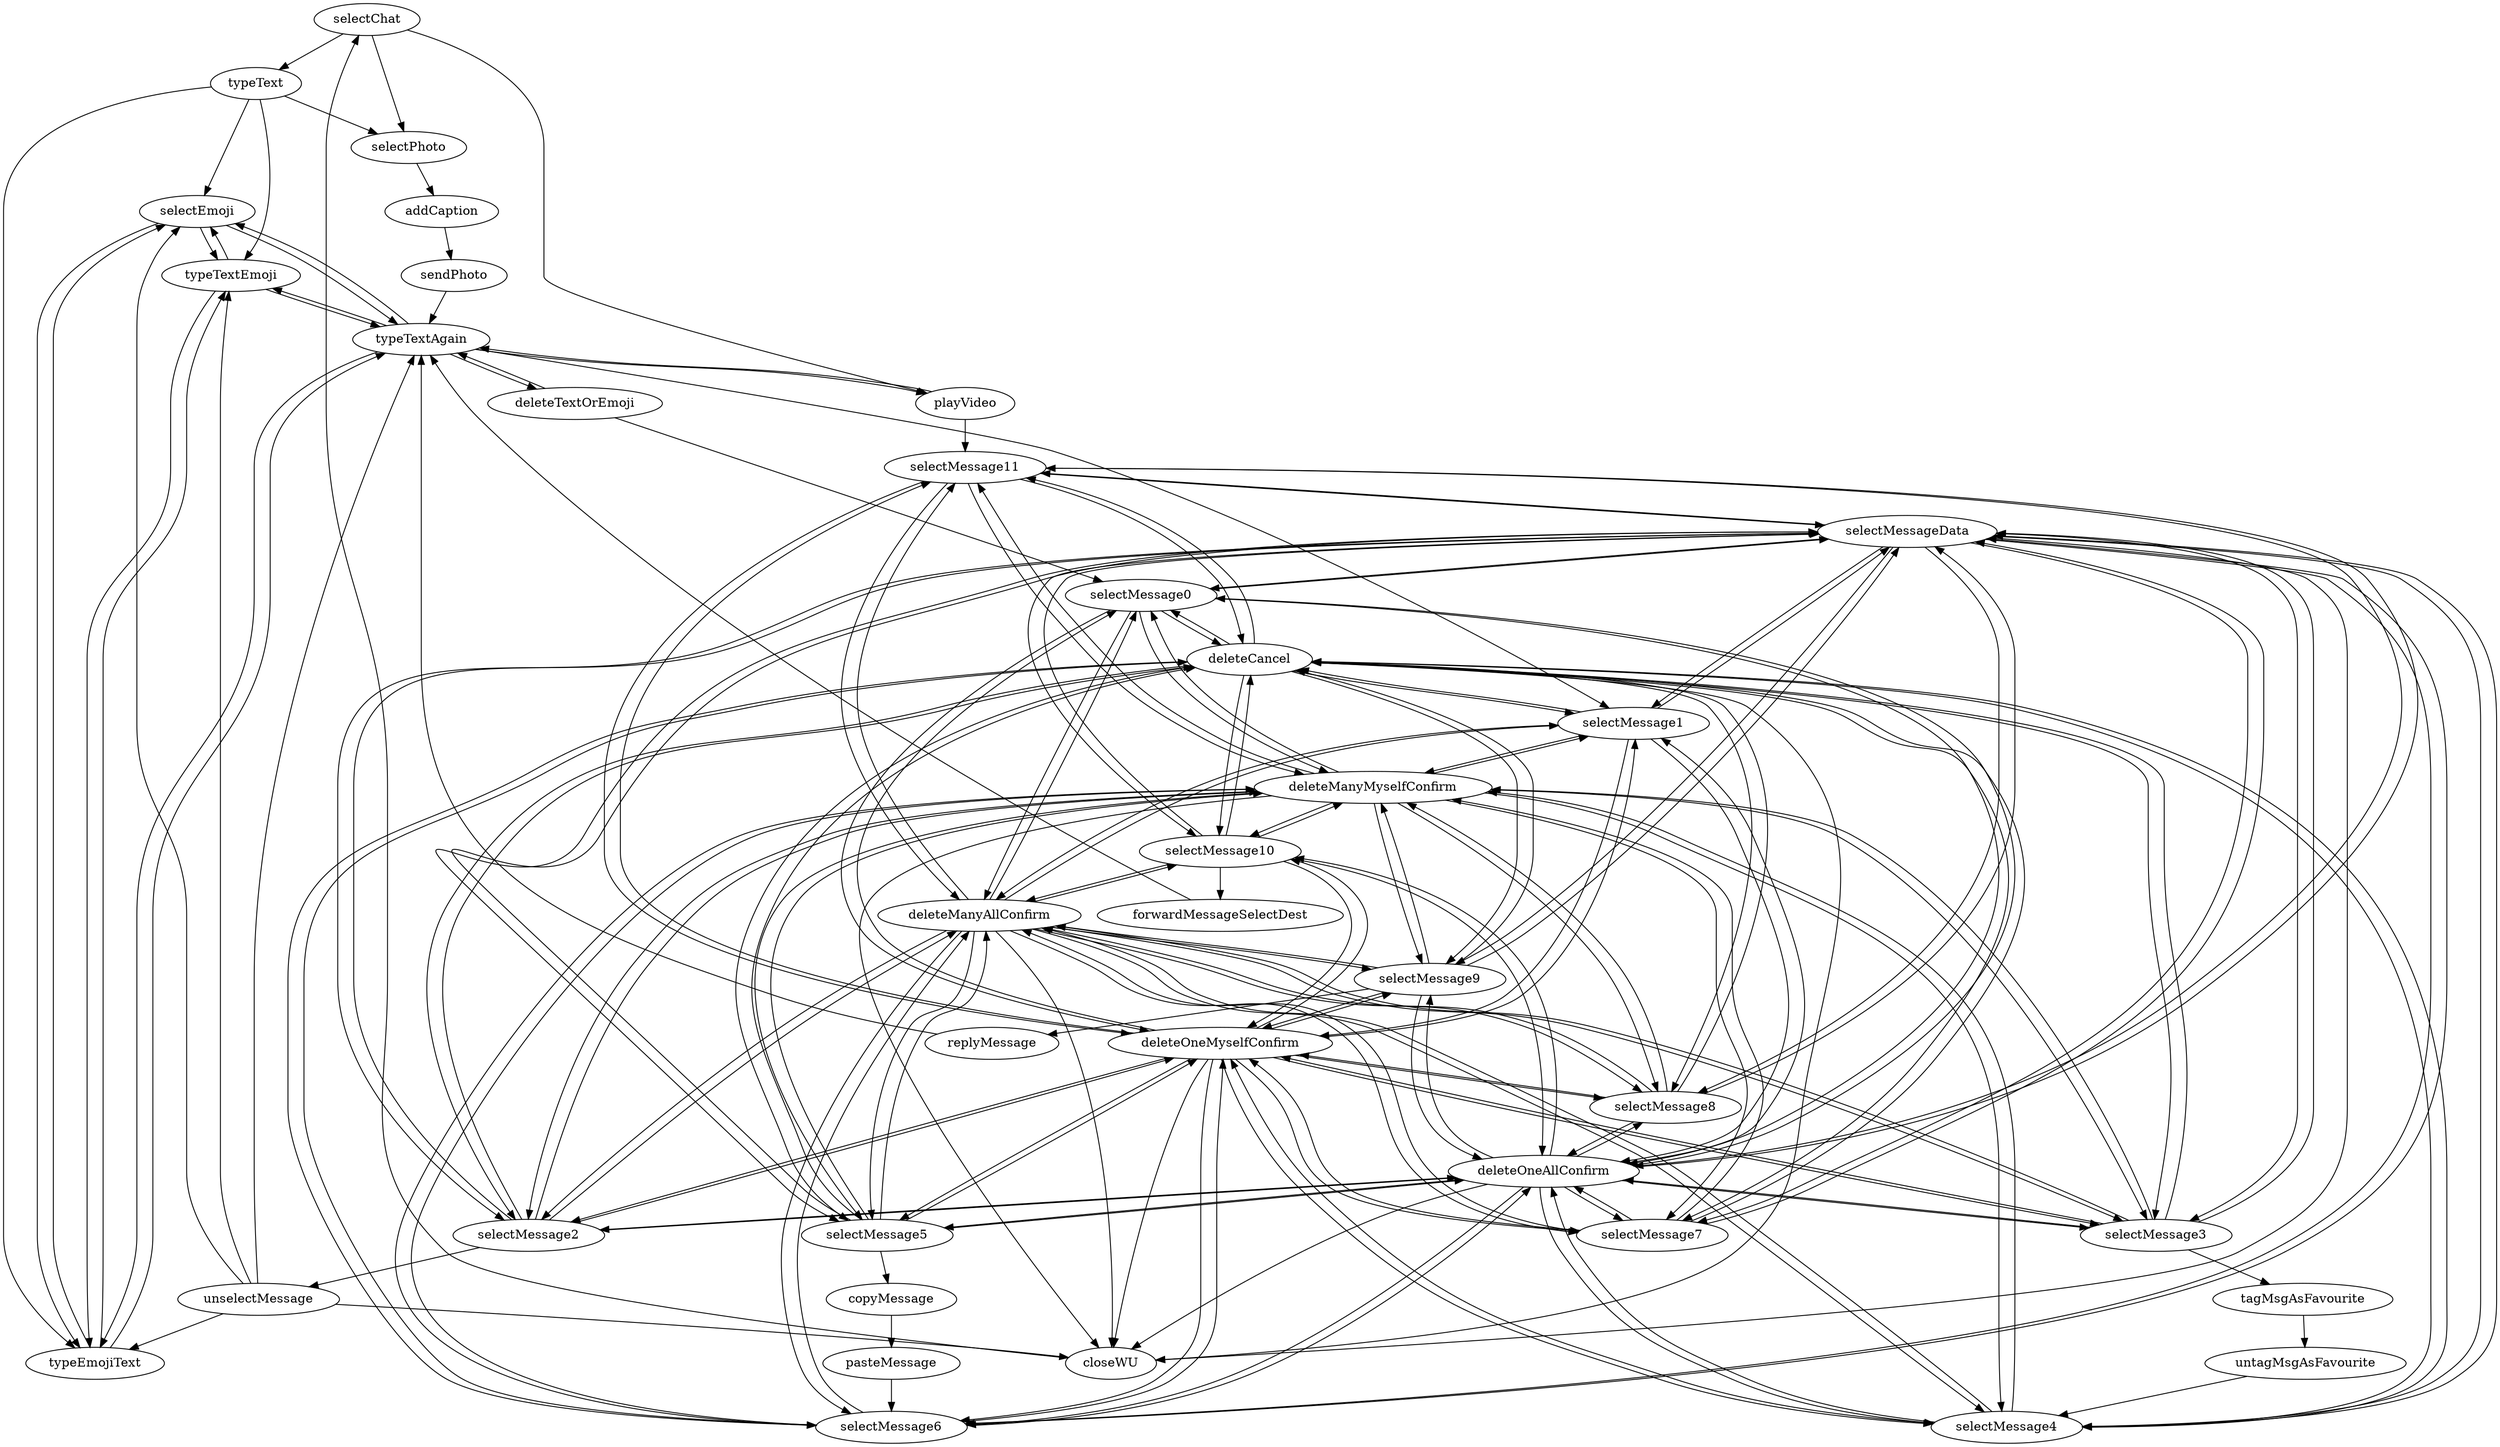 strict digraph G {
  selectChat [ label="selectChat" ];
  typeText [ label="typeText" ];
  playVideo [ label="playVideo" ];
  deleteTextOrEmoji [ label="deleteTextOrEmoji" ];
  replyMessage [ label="replyMessage" ];
  forwardMessageSelectDest [ label="forwardMessageSelectDest" ];
  selectEmoji [ label="selectEmoji" ];
  typeTextEmoji [ label="typeTextEmoji" ];
  typeEmojiText [ label="typeEmojiText" ];
  typeTextAgain [ label="typeTextAgain" ];
  selectMessage0 [ label="selectMessage0" ];
  selectMessage1 [ label="selectMessage1" ];
  selectMessage2 [ label="selectMessage2" ];
  selectMessage3 [ label="selectMessage3" ];
  selectMessage4 [ label="selectMessage4" ];
  selectMessage5 [ label="selectMessage5" ];
  selectMessage6 [ label="selectMessage6" ];
  selectMessage7 [ label="selectMessage7" ];
  selectMessage8 [ label="selectMessage8" ];
  selectMessage9 [ label="selectMessage9" ];
  selectMessage10 [ label="selectMessage10" ];
  selectMessage11 [ label="selectMessage11" ];
  unselectMessage [ label="unselectMessage" ];
  tagMsgAsFavourite [ label="tagMsgAsFavourite" ];
  untagMsgAsFavourite [ label="untagMsgAsFavourite" ];
  copyMessage [ label="copyMessage" ];
  pasteMessage [ label="pasteMessage" ];
  selectMessageData [ label="selectMessageData" ];
  deleteOneAllConfirm [ label="deleteOneAllConfirm" ];
  deleteOneMyselfConfirm [ label="deleteOneMyselfConfirm" ];
  deleteManyAllConfirm [ label="deleteManyAllConfirm" ];
  deleteManyMyselfConfirm [ label="deleteManyMyselfConfirm" ];
  deleteCancel [ label="deleteCancel" ];
  closeWU [ label="closeWU" ];
  selectPhoto [ label="selectPhoto" ];
  addCaption [ label="addCaption" ];
  sendPhoto [ label="sendPhoto" ];
  selectChat -> typeText;
  selectChat -> playVideo;
  selectChat -> selectPhoto;
  typeText -> selectPhoto;
  selectPhoto -> addCaption;
  addCaption -> sendPhoto;
  sendPhoto -> typeTextAgain;
  typeText -> selectEmoji;
  selectEmoji -> typeTextAgain;
  typeTextAgain -> selectEmoji;
  selectEmoji -> typeTextEmoji;
  selectEmoji -> typeEmojiText;
  unselectMessage -> selectEmoji;
  typeText -> typeTextEmoji;
  typeTextEmoji -> typeTextAgain;
  typeTextAgain -> typeTextEmoji;
  typeTextEmoji -> selectEmoji;
  typeTextEmoji -> typeEmojiText;
  unselectMessage -> typeTextEmoji;
  typeText -> typeEmojiText;
  typeEmojiText -> typeTextAgain;
  typeTextAgain -> typeEmojiText;
  typeEmojiText -> selectEmoji;
  typeEmojiText -> typeTextEmoji;
  unselectMessage -> typeEmojiText;
  typeTextAgain -> deleteTextOrEmoji;
  deleteTextOrEmoji -> typeTextAgain;
  deleteTextOrEmoji -> selectMessage0;
  typeTextAgain -> playVideo;
  playVideo -> typeTextAgain;
  typeTextAgain -> selectMessage1;
  selectMessage2 -> unselectMessage;
  unselectMessage -> typeTextAgain;
  selectMessage3 -> tagMsgAsFavourite;
  tagMsgAsFavourite -> untagMsgAsFavourite;
  untagMsgAsFavourite -> selectMessage4;
  selectMessage5 -> copyMessage;
  copyMessage -> pasteMessage;
  pasteMessage -> selectMessage6;
  selectMessage7 -> selectMessageData;
  selectMessageData -> selectMessage8;
  selectMessageData -> closeWU;
  selectMessage7 -> deleteOneAllConfirm;
  deleteOneAllConfirm -> selectMessage8;
  deleteOneAllConfirm -> closeWU;
  selectMessage7 -> deleteOneMyselfConfirm;
  deleteOneMyselfConfirm -> selectMessage8;
  deleteOneMyselfConfirm -> closeWU;
  selectMessage7 -> deleteManyAllConfirm;
  deleteManyAllConfirm -> selectMessage8;
  deleteManyAllConfirm -> closeWU;
  selectMessage7 -> deleteManyMyselfConfirm;
  deleteManyMyselfConfirm -> selectMessage8;
  deleteManyMyselfConfirm -> closeWU;
  selectMessage7 -> deleteCancel;
  deleteCancel -> selectMessage8;
  deleteCancel -> closeWU;
  selectMessage9 -> replyMessage;
  replyMessage -> typeTextAgain;
  selectMessage10 -> forwardMessageSelectDest;
  forwardMessageSelectDest -> typeTextAgain;
  playVideo -> selectMessage11;
  selectMessage0 -> selectMessageData;
  selectMessageData -> selectMessage0;
  selectMessage0 -> deleteOneAllConfirm;
  deleteOneAllConfirm -> selectMessage0;
  selectMessage0 -> deleteOneMyselfConfirm;
  deleteOneMyselfConfirm -> selectMessage0;
  selectMessage0 -> deleteManyAllConfirm;
  deleteManyAllConfirm -> selectMessage0;
  selectMessage0 -> deleteManyMyselfConfirm;
  deleteManyMyselfConfirm -> selectMessage0;
  selectMessage0 -> deleteCancel;
  deleteCancel -> selectMessage0;
  selectMessage1 -> selectMessageData;
  selectMessageData -> selectMessage1;
  selectMessage1 -> deleteOneAllConfirm;
  deleteOneAllConfirm -> selectMessage1;
  selectMessage1 -> deleteOneMyselfConfirm;
  deleteOneMyselfConfirm -> selectMessage1;
  selectMessage1 -> deleteManyAllConfirm;
  deleteManyAllConfirm -> selectMessage1;
  selectMessage1 -> deleteManyMyselfConfirm;
  deleteManyMyselfConfirm -> selectMessage1;
  selectMessage1 -> deleteCancel;
  deleteCancel -> selectMessage1;
  selectMessage2 -> selectMessageData;
  selectMessageData -> selectMessage2;
  selectMessage2 -> deleteOneAllConfirm;
  deleteOneAllConfirm -> selectMessage2;
  selectMessage2 -> deleteOneMyselfConfirm;
  deleteOneMyselfConfirm -> selectMessage2;
  selectMessage2 -> deleteManyAllConfirm;
  deleteManyAllConfirm -> selectMessage2;
  selectMessage2 -> deleteManyMyselfConfirm;
  deleteManyMyselfConfirm -> selectMessage2;
  selectMessage2 -> deleteCancel;
  deleteCancel -> selectMessage2;
  selectMessage3 -> selectMessageData;
  selectMessageData -> selectMessage3;
  selectMessage3 -> deleteOneAllConfirm;
  deleteOneAllConfirm -> selectMessage3;
  selectMessage3 -> deleteOneMyselfConfirm;
  deleteOneMyselfConfirm -> selectMessage3;
  selectMessage3 -> deleteManyAllConfirm;
  deleteManyAllConfirm -> selectMessage3;
  selectMessage3 -> deleteManyMyselfConfirm;
  deleteManyMyselfConfirm -> selectMessage3;
  selectMessage3 -> deleteCancel;
  deleteCancel -> selectMessage3;
  selectMessage4 -> selectMessageData;
  selectMessageData -> selectMessage4;
  selectMessage4 -> deleteOneAllConfirm;
  deleteOneAllConfirm -> selectMessage4;
  selectMessage4 -> deleteOneMyselfConfirm;
  deleteOneMyselfConfirm -> selectMessage4;
  selectMessage4 -> deleteManyAllConfirm;
  deleteManyAllConfirm -> selectMessage4;
  selectMessage4 -> deleteManyMyselfConfirm;
  deleteManyMyselfConfirm -> selectMessage4;
  selectMessage4 -> deleteCancel;
  deleteCancel -> selectMessage4;
  selectMessage5 -> selectMessageData;
  selectMessageData -> selectMessage5;
  selectMessage5 -> deleteOneAllConfirm;
  deleteOneAllConfirm -> selectMessage5;
  selectMessage5 -> deleteOneMyselfConfirm;
  deleteOneMyselfConfirm -> selectMessage5;
  selectMessage5 -> deleteManyAllConfirm;
  deleteManyAllConfirm -> selectMessage5;
  selectMessage5 -> deleteManyMyselfConfirm;
  deleteManyMyselfConfirm -> selectMessage5;
  selectMessage5 -> deleteCancel;
  deleteCancel -> selectMessage5;
  selectMessage6 -> selectMessageData;
  selectMessageData -> selectMessage6;
  selectMessage6 -> deleteOneAllConfirm;
  deleteOneAllConfirm -> selectMessage6;
  selectMessage6 -> deleteOneMyselfConfirm;
  deleteOneMyselfConfirm -> selectMessage6;
  selectMessage6 -> deleteManyAllConfirm;
  deleteManyAllConfirm -> selectMessage6;
  selectMessage6 -> deleteManyMyselfConfirm;
  deleteManyMyselfConfirm -> selectMessage6;
  selectMessage6 -> deleteCancel;
  deleteCancel -> selectMessage6;
  selectMessageData -> selectMessage7;
  deleteOneAllConfirm -> selectMessage7;
  deleteOneMyselfConfirm -> selectMessage7;
  deleteManyAllConfirm -> selectMessage7;
  deleteManyMyselfConfirm -> selectMessage7;
  deleteCancel -> selectMessage7;
  selectMessage8 -> selectMessageData;
  selectMessage8 -> deleteOneAllConfirm;
  selectMessage8 -> deleteOneMyselfConfirm;
  selectMessage8 -> deleteManyAllConfirm;
  selectMessage8 -> deleteManyMyselfConfirm;
  selectMessage8 -> deleteCancel;
  selectMessage9 -> selectMessageData;
  selectMessageData -> selectMessage9;
  selectMessage9 -> deleteOneAllConfirm;
  deleteOneAllConfirm -> selectMessage9;
  selectMessage9 -> deleteOneMyselfConfirm;
  deleteOneMyselfConfirm -> selectMessage9;
  selectMessage9 -> deleteManyAllConfirm;
  deleteManyAllConfirm -> selectMessage9;
  selectMessage9 -> deleteManyMyselfConfirm;
  deleteManyMyselfConfirm -> selectMessage9;
  selectMessage9 -> deleteCancel;
  deleteCancel -> selectMessage9;
  selectMessage10 -> selectMessageData;
  selectMessageData -> selectMessage10;
  selectMessage10 -> deleteOneAllConfirm;
  deleteOneAllConfirm -> selectMessage10;
  selectMessage10 -> deleteOneMyselfConfirm;
  deleteOneMyselfConfirm -> selectMessage10;
  selectMessage10 -> deleteManyAllConfirm;
  deleteManyAllConfirm -> selectMessage10;
  selectMessage10 -> deleteManyMyselfConfirm;
  deleteManyMyselfConfirm -> selectMessage10;
  selectMessage10 -> deleteCancel;
  deleteCancel -> selectMessage10;
  selectMessage11 -> selectMessageData;
  selectMessageData -> selectMessage11;
  selectMessage11 -> deleteOneAllConfirm;
  deleteOneAllConfirm -> selectMessage11;
  selectMessage11 -> deleteOneMyselfConfirm;
  deleteOneMyselfConfirm -> selectMessage11;
  selectMessage11 -> deleteManyAllConfirm;
  deleteManyAllConfirm -> selectMessage11;
  selectMessage11 -> deleteManyMyselfConfirm;
  deleteManyMyselfConfirm -> selectMessage11;
  selectMessage11 -> deleteCancel;
  deleteCancel -> selectMessage11;
  unselectMessage -> closeWU;
  closeWU -> selectChat;
}
